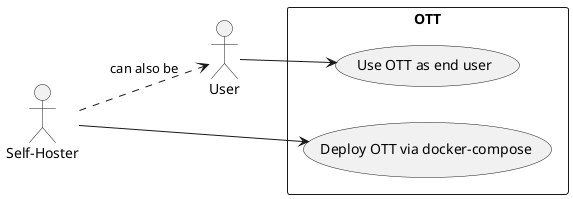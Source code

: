 @startuml
left to right direction
actor "Self-Hoster" as hoster
actor "User" as user
rectangle OTT {
  usecase "Deploy OTT via docker-compose" as UC1
  usecase "Use OTT as end user" as UC2
}
hoster --> UC1
hoster --> user #line.dashed : can also be
user --> UC2
@enduml